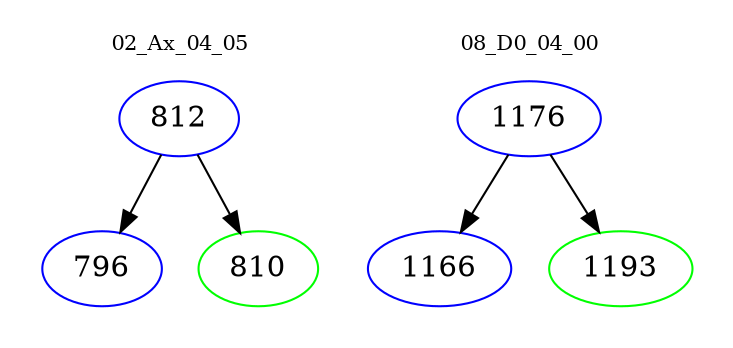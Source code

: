 digraph{
subgraph cluster_0 {
color = white
label = "02_Ax_04_05";
fontsize=10;
T0_812 [label="812", color="blue"]
T0_812 -> T0_796 [color="black"]
T0_796 [label="796", color="blue"]
T0_812 -> T0_810 [color="black"]
T0_810 [label="810", color="green"]
}
subgraph cluster_1 {
color = white
label = "08_D0_04_00";
fontsize=10;
T1_1176 [label="1176", color="blue"]
T1_1176 -> T1_1166 [color="black"]
T1_1166 [label="1166", color="blue"]
T1_1176 -> T1_1193 [color="black"]
T1_1193 [label="1193", color="green"]
}
}
